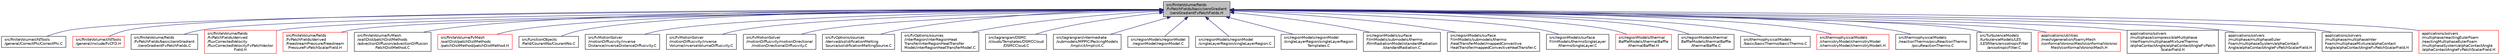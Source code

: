 digraph "src/finiteVolume/fields/fvPatchFields/basic/zeroGradient/zeroGradientFvPatchFields.H"
{
  bgcolor="transparent";
  edge [fontname="Helvetica",fontsize="10",labelfontname="Helvetica",labelfontsize="10"];
  node [fontname="Helvetica",fontsize="10",shape=record];
  Node205 [label="src/finiteVolume/fields\l/fvPatchFields/basic/zeroGradient\l/zeroGradientFvPatchFields.H",height=0.2,width=0.4,color="black", fillcolor="grey75", style="filled", fontcolor="black"];
  Node205 -> Node206 [dir="back",color="midnightblue",fontsize="10",style="solid",fontname="Helvetica"];
  Node206 [label="src/finiteVolume/cfdTools\l/general/CorrectPhi/CorrectPhi.C",height=0.2,width=0.4,color="black",URL="$a01256.html"];
  Node205 -> Node207 [dir="back",color="midnightblue",fontsize="10",style="solid",fontname="Helvetica"];
  Node207 [label="src/finiteVolume/cfdTools\l/general/include/fvCFD.H",height=0.2,width=0.4,color="red",URL="$a01328.html"];
  Node205 -> Node212 [dir="back",color="midnightblue",fontsize="10",style="solid",fontname="Helvetica"];
  Node212 [label="src/finiteVolume/fields\l/fvPatchFields/basic/zeroGradient\l/zeroGradientFvPatchFields.C",height=0.2,width=0.4,color="black",URL="$a01679.html"];
  Node205 -> Node213 [dir="back",color="midnightblue",fontsize="10",style="solid",fontname="Helvetica"];
  Node213 [label="src/finiteVolume/fields\l/fvPatchFields/derived\l/fluxCorrectedVelocity\l/fluxCorrectedVelocityFvPatchVector\lField.H",height=0.2,width=0.4,color="red",URL="$a02114.html"];
  Node205 -> Node215 [dir="back",color="midnightblue",fontsize="10",style="solid",fontname="Helvetica"];
  Node215 [label="src/finiteVolume/fields\l/fvPatchFields/derived\l/freestreamPressure/freestream\lPressureFvPatchScalarField.H",height=0.2,width=0.4,color="red",URL="$a02135.html"];
  Node205 -> Node217 [dir="back",color="midnightblue",fontsize="10",style="solid",fontname="Helvetica"];
  Node217 [label="src/finiteVolume/fvMesh\l/wallDist/patchDistMethods\l/advectionDiffusion/advectionDiffusion\lPatchDistMethod.C",height=0.2,width=0.4,color="black",URL="$a03902.html"];
  Node205 -> Node218 [dir="back",color="midnightblue",fontsize="10",style="solid",fontname="Helvetica"];
  Node218 [label="src/finiteVolume/fvMesh\l/wallDist/patchDistMethods\l/patchDistMethod/patchDistMethod.H",height=0.2,width=0.4,color="red",URL="$a03923.html"];
  Node205 -> Node237 [dir="back",color="midnightblue",fontsize="10",style="solid",fontname="Helvetica"];
  Node237 [label="src/functionObjects\l/field/CourantNo/CourantNo.C",height=0.2,width=0.4,color="black",URL="$a04562.html"];
  Node205 -> Node238 [dir="back",color="midnightblue",fontsize="10",style="solid",fontname="Helvetica"];
  Node238 [label="src/fvMotionSolver\l/motionDiffusivity/inverse\lDistance/inverseDistanceDiffusivity.C",height=0.2,width=0.4,color="black",URL="$a05114.html"];
  Node205 -> Node239 [dir="back",color="midnightblue",fontsize="10",style="solid",fontname="Helvetica"];
  Node239 [label="src/fvMotionSolver\l/motionDiffusivity/inverse\lVolume/inverseVolumeDiffusivity.C",height=0.2,width=0.4,color="black",URL="$a05132.html"];
  Node205 -> Node240 [dir="back",color="midnightblue",fontsize="10",style="solid",fontname="Helvetica"];
  Node240 [label="src/fvMotionSolver\l/motionDiffusivity/motionDirectional\l/motionDirectionalDiffusivity.C",height=0.2,width=0.4,color="black",URL="$a05156.html"];
  Node205 -> Node241 [dir="back",color="midnightblue",fontsize="10",style="solid",fontname="Helvetica"];
  Node241 [label="src/fvOptions/sources\l/derived/solidificationMelting\lSource/solidificationMeltingSource.C",height=0.2,width=0.4,color="black",URL="$a05405.html"];
  Node205 -> Node242 [dir="back",color="midnightblue",fontsize="10",style="solid",fontname="Helvetica"];
  Node242 [label="src/fvOptions/sources\l/interRegion/interRegionHeat\lTransfer/interRegionHeatTransfer\lModel/interRegionHeatTransferModel.C",height=0.2,width=0.4,color="black",URL="$a05471.html"];
  Node205 -> Node243 [dir="back",color="midnightblue",fontsize="10",style="solid",fontname="Helvetica"];
  Node243 [label="src/lagrangian/DSMC\l/clouds/Templates/DSMCCloud\l/DSMCCloud.C",height=0.2,width=0.4,color="black",URL="$a05702.html"];
  Node205 -> Node244 [dir="back",color="midnightblue",fontsize="10",style="solid",fontname="Helvetica"];
  Node244 [label="src/lagrangian/intermediate\l/submodels/MPPIC/PackingModels\l/Implicit/Implicit.C",height=0.2,width=0.4,color="black",URL="$a06788.html"];
  Node205 -> Node245 [dir="back",color="midnightblue",fontsize="10",style="solid",fontname="Helvetica"];
  Node245 [label="src/regionModels/regionModel\l/regionModel/regionModel.C",height=0.2,width=0.4,color="black",URL="$a14123.html"];
  Node205 -> Node246 [dir="back",color="midnightblue",fontsize="10",style="solid",fontname="Helvetica"];
  Node246 [label="src/regionModels/regionModel\l/singleLayerRegion/singleLayerRegion.C",height=0.2,width=0.4,color="black",URL="$a14168.html"];
  Node205 -> Node247 [dir="back",color="midnightblue",fontsize="10",style="solid",fontname="Helvetica"];
  Node247 [label="src/regionModels/regionModel\l/singleLayerRegion/singleLayerRegion\lTemplates.C",height=0.2,width=0.4,color="black",URL="$a14174.html"];
  Node205 -> Node248 [dir="back",color="midnightblue",fontsize="10",style="solid",fontname="Helvetica"];
  Node248 [label="src/regionModels/surface\lFilmModels/submodels/thermo\l/filmRadiationModel/standardRadiation\l/standardRadiation.C",height=0.2,width=0.4,color="black",URL="$a14363.html"];
  Node205 -> Node249 [dir="back",color="midnightblue",fontsize="10",style="solid",fontname="Helvetica"];
  Node249 [label="src/regionModels/surface\lFilmModels/submodels/thermo\l/heatTransferModel/mappedConvective\lHeatTransfer/mappedConvectiveHeatTransfer.C",height=0.2,width=0.4,color="black",URL="$a14411.html"];
  Node205 -> Node250 [dir="back",color="midnightblue",fontsize="10",style="solid",fontname="Helvetica"];
  Node250 [label="src/regionModels/surface\lFilmModels/thermoSingleLayer\l/thermoSingleLayer.C",height=0.2,width=0.4,color="black",URL="$a14456.html"];
  Node205 -> Node251 [dir="back",color="midnightblue",fontsize="10",style="solid",fontname="Helvetica"];
  Node251 [label="src/regionModels/thermal\lBaffleModels/thermalBaffle\l/thermalBaffleI.H",height=0.2,width=0.4,color="red",URL="$a14486.html"];
  Node205 -> Node253 [dir="back",color="midnightblue",fontsize="10",style="solid",fontname="Helvetica"];
  Node253 [label="src/regionModels/thermal\lBaffleModels/thermalBaffle\l/thermalBaffle.C",height=0.2,width=0.4,color="black",URL="$a14480.html"];
  Node205 -> Node254 [dir="back",color="midnightblue",fontsize="10",style="solid",fontname="Helvetica"];
  Node254 [label="src/thermophysicalModels\l/basic/basicThermo/basicThermo.C",height=0.2,width=0.4,color="black",URL="$a15695.html"];
  Node205 -> Node255 [dir="back",color="midnightblue",fontsize="10",style="solid",fontname="Helvetica"];
  Node255 [label="src/thermophysicalModels\l/chemistryModel/chemistryModel\l/chemistryModel/chemistryModelI.H",height=0.2,width=0.4,color="red",URL="$a15809.html"];
  Node205 -> Node276 [dir="back",color="midnightblue",fontsize="10",style="solid",fontname="Helvetica"];
  Node276 [label="src/thermophysicalModels\l/reactionThermo/psiuReactionThermo\l/psiuReactionThermo.C",height=0.2,width=0.4,color="black",URL="$a16691.html"];
  Node205 -> Node277 [dir="back",color="midnightblue",fontsize="10",style="solid",fontname="Helvetica"];
  Node277 [label="src/TurbulenceModels\l/turbulenceModels/LES\l/LESfilters/anisotropicFilter\l/anisotropicFilter.C",height=0.2,width=0.4,color="black",URL="$a18020.html"];
  Node205 -> Node278 [dir="back",color="midnightblue",fontsize="10",style="solid",fontname="Helvetica"];
  Node278 [label="applications/utilities\l/mesh/generation/foamyMesh\l/conformalVoronoiMesh/conformalVoronoi\lMesh/conformalVoronoiMesh.H",height=0.2,width=0.4,color="red",URL="$a18620.html"];
  Node205 -> Node293 [dir="back",color="midnightblue",fontsize="10",style="solid",fontname="Helvetica"];
  Node293 [label="applications/solvers\l/multiphase/compressibleMultiphase\lInterFoam/multiphaseMixtureThermo\l/alphaContactAngle/alphaContactAngleFvPatch\lScalarField.H",height=0.2,width=0.4,color="black",URL="$a42089.html"];
  Node205 -> Node294 [dir="back",color="midnightblue",fontsize="10",style="solid",fontname="Helvetica"];
  Node294 [label="applications/solvers\l/multiphase/multiphaseEuler\lFoam/multiphaseSystem/alphaContact\lAngle/alphaContactAngleFvPatchScalarField.H",height=0.2,width=0.4,color="black",URL="$a42092.html"];
  Node205 -> Node295 [dir="back",color="midnightblue",fontsize="10",style="solid",fontname="Helvetica"];
  Node295 [label="applications/solvers\l/multiphase/multiphaseInter\lFoam/multiphaseMixture/alphaContact\lAngle/alphaContactAngleFvPatchScalarField.H",height=0.2,width=0.4,color="black",URL="$a42095.html"];
  Node205 -> Node296 [dir="back",color="midnightblue",fontsize="10",style="solid",fontname="Helvetica"];
  Node296 [label="applications/solvers\l/multiphase/reactingEulerFoam\l/reactingMultiphaseEulerFoam\l/multiphaseSystem/alphaContactAngle\l/alphaContactAngleFvPatchScalarField.H",height=0.2,width=0.4,color="red",URL="$a42098.html"];
}
